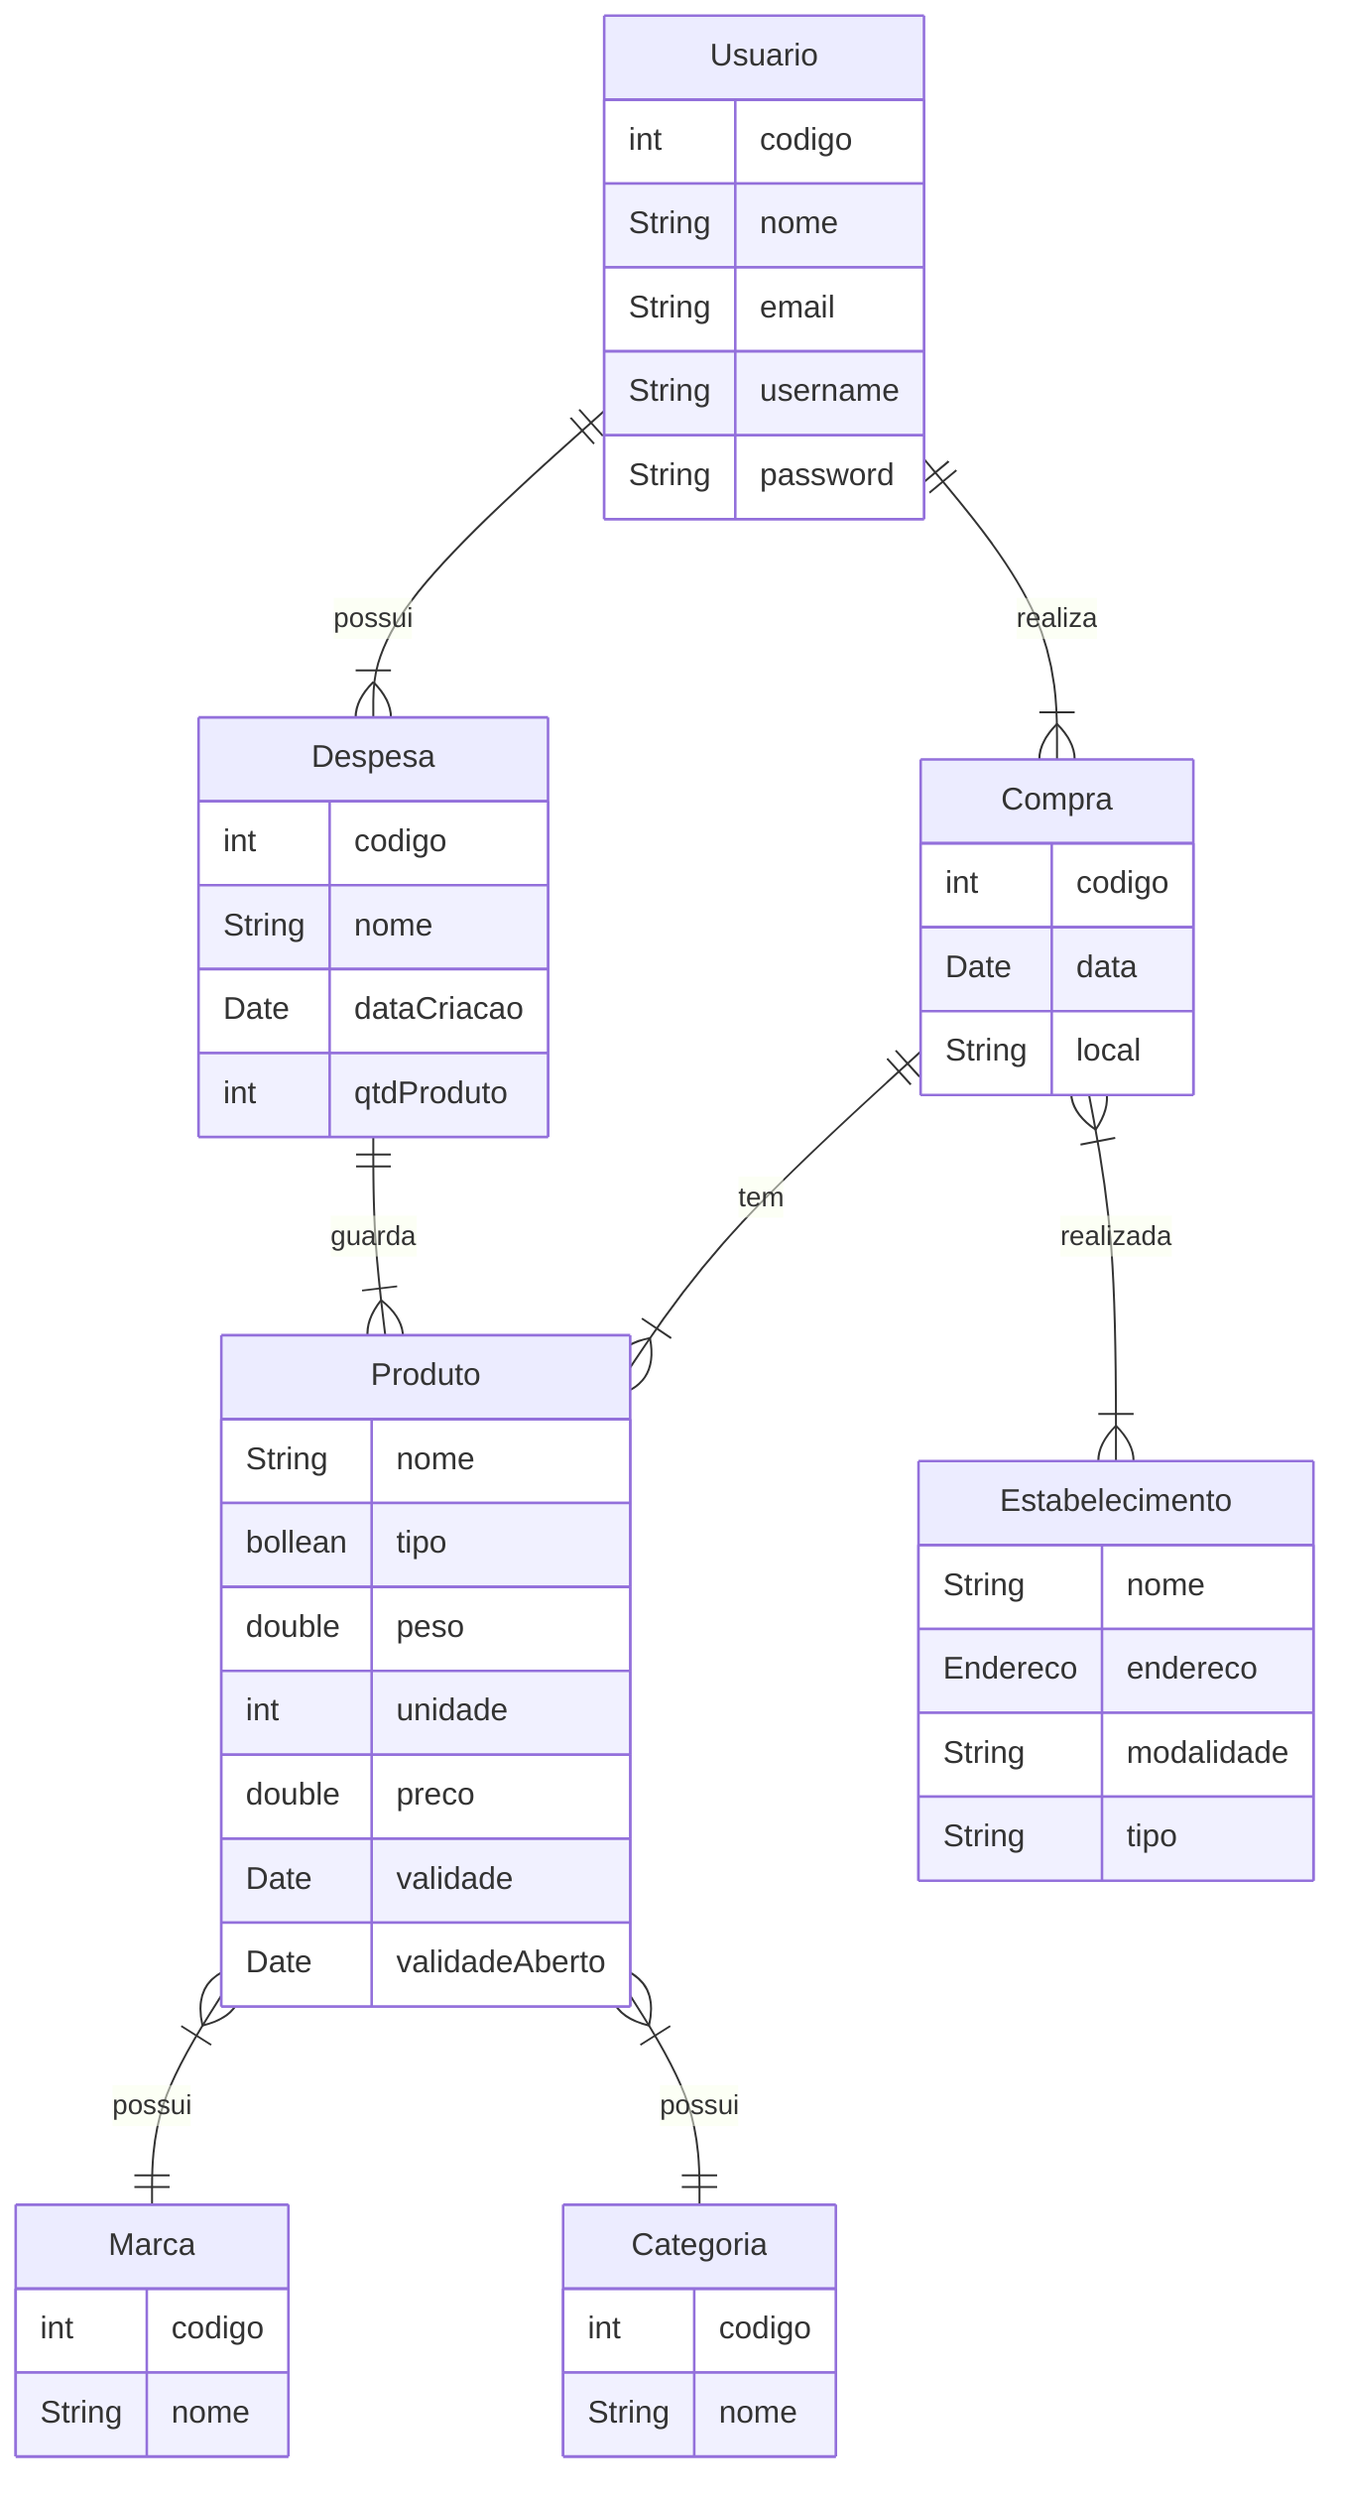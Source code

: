 erDiagram
    Usuario {int codigo String nome String email String username String password }
    Despesa {int codigo String nome Date dataCriacao int qtdProduto}
    Produto {String nome bollean tipo double peso int unidade double preco Date validade Date validadeAberto }
    Marca {int codigo String nome }
    Categoria {int codigo String nome }
    Estabelecimento {String nome Endereco endereco String modalidade String tipo }
    Compra {int codigo Date data String local }


    Usuario ||--|{Despesa: possui 
    Despesa ||--|{Produto: guarda
    Usuario ||--|{Compra: realiza
    Compra||--|{Produto: tem
    Compra }|--|{Estabelecimento: realizada
    Produto }|--||Marca: possui
    Produto }|--||Categoria: possui